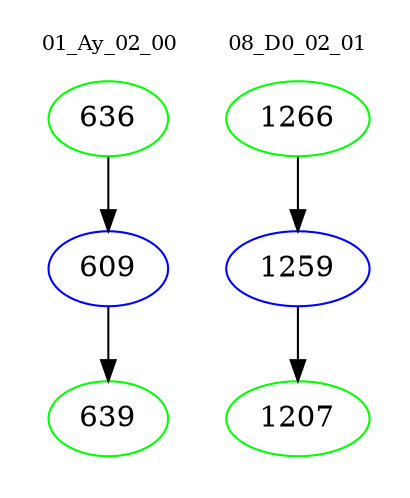 digraph{
subgraph cluster_0 {
color = white
label = "01_Ay_02_00";
fontsize=10;
T0_636 [label="636", color="green"]
T0_636 -> T0_609 [color="black"]
T0_609 [label="609", color="blue"]
T0_609 -> T0_639 [color="black"]
T0_639 [label="639", color="green"]
}
subgraph cluster_1 {
color = white
label = "08_D0_02_01";
fontsize=10;
T1_1266 [label="1266", color="green"]
T1_1266 -> T1_1259 [color="black"]
T1_1259 [label="1259", color="blue"]
T1_1259 -> T1_1207 [color="black"]
T1_1207 [label="1207", color="green"]
}
}
